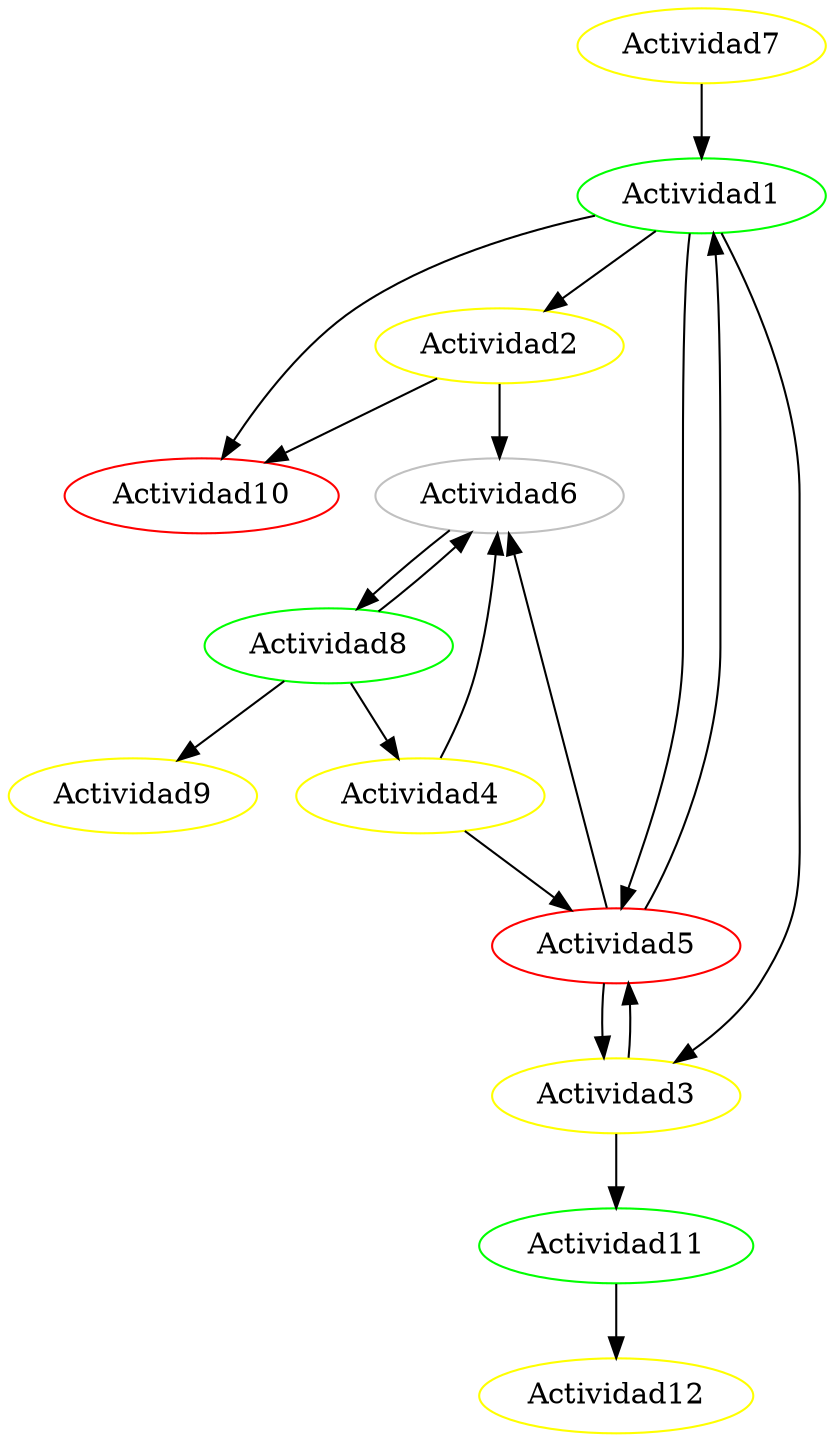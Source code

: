 strict digraph G {
  1 [ color="green" label="Actividad1" ];
  2 [ color="yellow" label="Actividad2" ];
  3 [ color="red" label="Actividad10" ];
  4 [ color="yellow" label="Actividad3" ];
  5 [ color="red" label="Actividad5" ];
  6 [ color="green" label="Actividad8" ];
  7 [ color="yellow" label="Actividad4" ];
  8 [ color="gray" label="Actividad6" ];
  9 [ color="yellow" label="Actividad9" ];
  10 [ color="yellow" label="Actividad7" ];
  11 [ color="green" label="Actividad11" ];
  12 [ color="yellow" label="Actividad12" ];
  1 -> 2 [ color="black" ];
  1 -> 3 [ color="black" ];
  2 -> 3 [ color="black" ];
  1 -> 4 [ color="black" ];
  1 -> 5 [ color="black" ];
  4 -> 5 [ color="black" ];
  6 -> 7 [ color="black" ];
  6 -> 8 [ color="black" ];
  7 -> 8 [ color="black" ];
  7 -> 5 [ color="black" ];
  5 -> 8 [ color="black" ];
  6 -> 9 [ color="black" ];
  8 -> 6 [ color="black" ];
  10 -> 1 [ color="black" ];
  4 -> 11 [ color="black" ];
  2 -> 8 [ color="black" ];
  11 -> 12 [ color="black" ];
  5 -> 1 [ color="black" ];
  5 -> 4 [ color="black" ];
}

